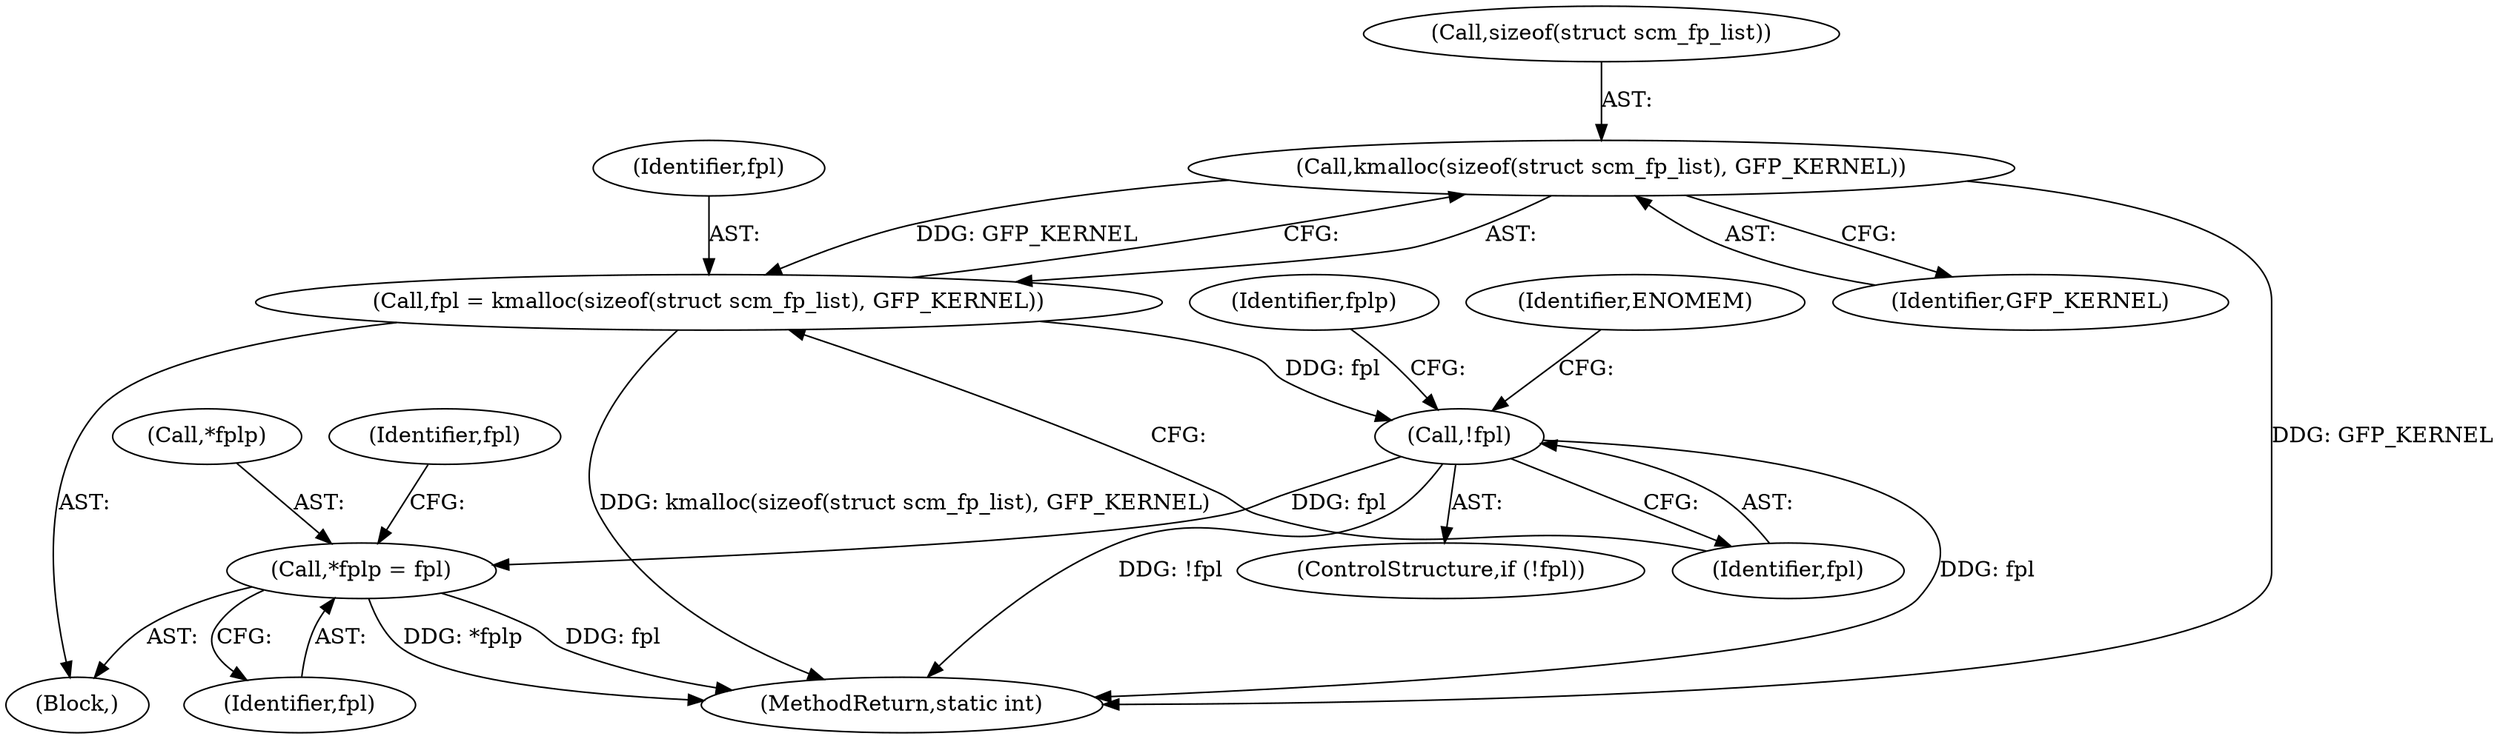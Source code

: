 digraph "0_linux_415e3d3e90ce9e18727e8843ae343eda5a58fad6_0@API" {
"1000151" [label="(Call,kmalloc(sizeof(struct scm_fp_list), GFP_KERNEL))"];
"1000149" [label="(Call,fpl = kmalloc(sizeof(struct scm_fp_list), GFP_KERNEL))"];
"1000156" [label="(Call,!fpl)"];
"1000161" [label="(Call,*fplp = fpl)"];
"1000154" [label="(Identifier,GFP_KERNEL)"];
"1000157" [label="(Identifier,fpl)"];
"1000155" [label="(ControlStructure,if (!fpl))"];
"1000152" [label="(Call,sizeof(struct scm_fp_list))"];
"1000160" [label="(Identifier,ENOMEM)"];
"1000162" [label="(Call,*fplp)"];
"1000150" [label="(Identifier,fpl)"];
"1000255" [label="(MethodReturn,static int)"];
"1000163" [label="(Identifier,fplp)"];
"1000156" [label="(Call,!fpl)"];
"1000161" [label="(Call,*fplp = fpl)"];
"1000151" [label="(Call,kmalloc(sizeof(struct scm_fp_list), GFP_KERNEL))"];
"1000164" [label="(Identifier,fpl)"];
"1000148" [label="(Block,)"];
"1000149" [label="(Call,fpl = kmalloc(sizeof(struct scm_fp_list), GFP_KERNEL))"];
"1000167" [label="(Identifier,fpl)"];
"1000151" -> "1000149"  [label="AST: "];
"1000151" -> "1000154"  [label="CFG: "];
"1000152" -> "1000151"  [label="AST: "];
"1000154" -> "1000151"  [label="AST: "];
"1000149" -> "1000151"  [label="CFG: "];
"1000151" -> "1000255"  [label="DDG: GFP_KERNEL"];
"1000151" -> "1000149"  [label="DDG: GFP_KERNEL"];
"1000149" -> "1000148"  [label="AST: "];
"1000150" -> "1000149"  [label="AST: "];
"1000157" -> "1000149"  [label="CFG: "];
"1000149" -> "1000255"  [label="DDG: kmalloc(sizeof(struct scm_fp_list), GFP_KERNEL)"];
"1000149" -> "1000156"  [label="DDG: fpl"];
"1000156" -> "1000155"  [label="AST: "];
"1000156" -> "1000157"  [label="CFG: "];
"1000157" -> "1000156"  [label="AST: "];
"1000160" -> "1000156"  [label="CFG: "];
"1000163" -> "1000156"  [label="CFG: "];
"1000156" -> "1000255"  [label="DDG: fpl"];
"1000156" -> "1000255"  [label="DDG: !fpl"];
"1000156" -> "1000161"  [label="DDG: fpl"];
"1000161" -> "1000148"  [label="AST: "];
"1000161" -> "1000164"  [label="CFG: "];
"1000162" -> "1000161"  [label="AST: "];
"1000164" -> "1000161"  [label="AST: "];
"1000167" -> "1000161"  [label="CFG: "];
"1000161" -> "1000255"  [label="DDG: fpl"];
"1000161" -> "1000255"  [label="DDG: *fplp"];
}
